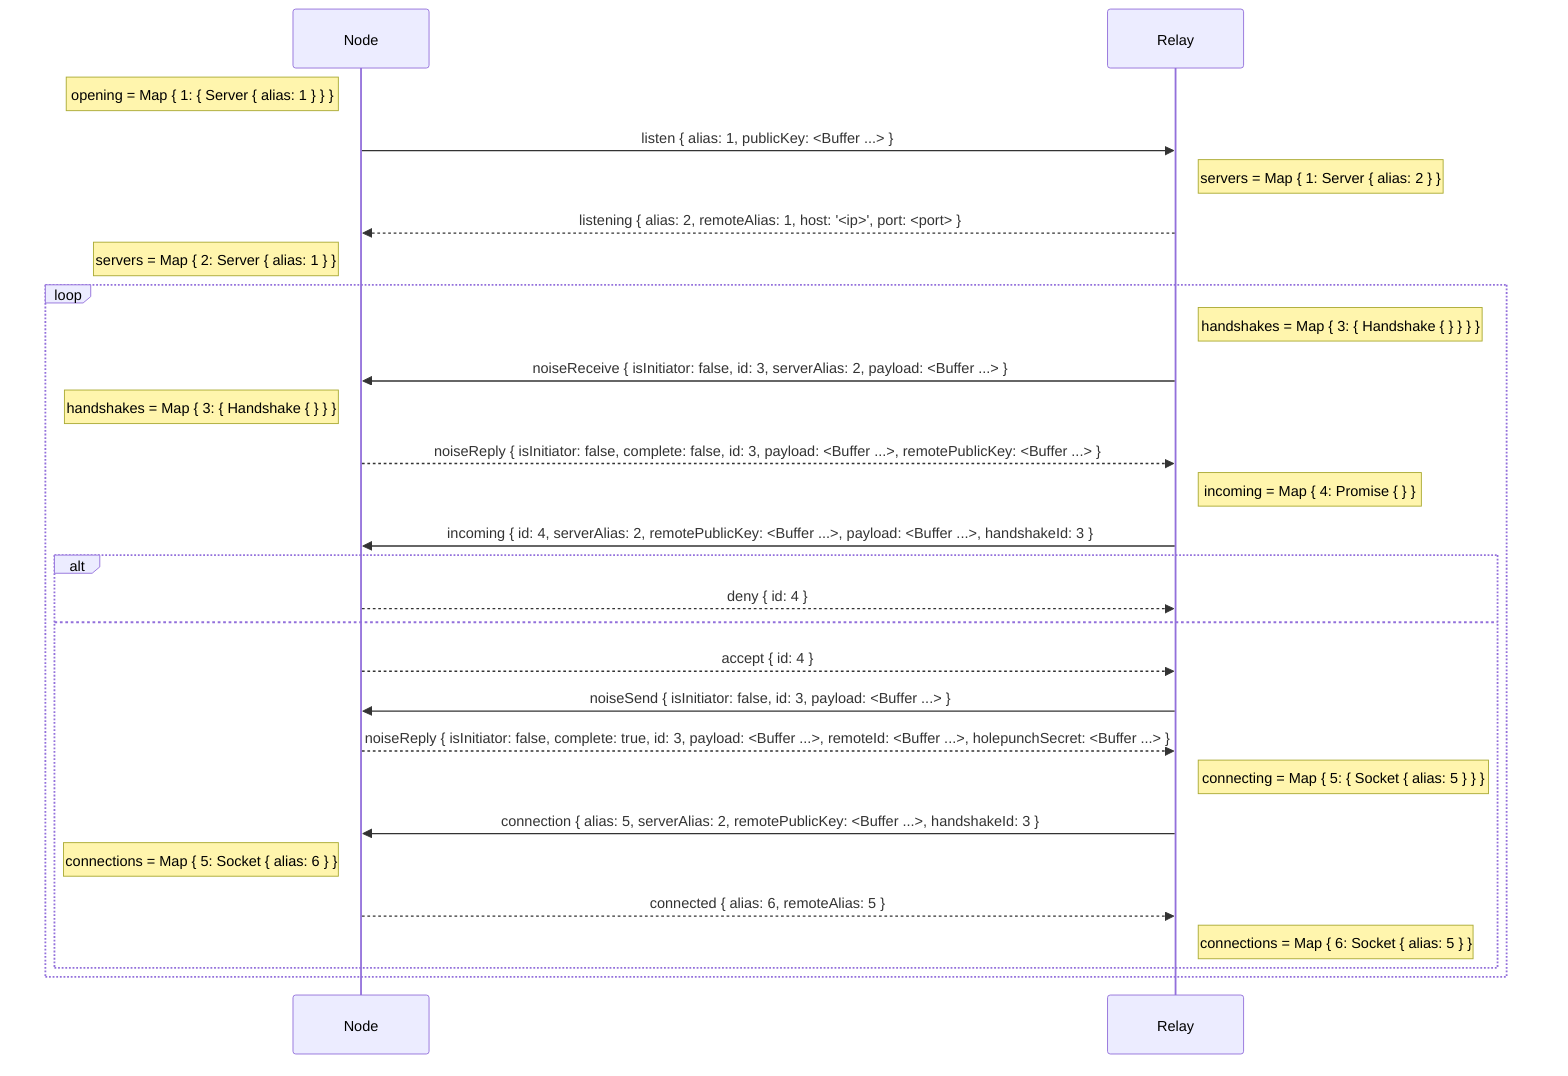 sequenceDiagram
  participant N as Node
  participant R as Relay

  note left of N: opening = Map { 1: { Server { alias: 1 } } }

  N->>R: listen { alias: 1, publicKey: <Buffer ...> }

  note right of R: servers = Map { 1: Server { alias: 2 } }

  R-->>N: listening { alias: 2, remoteAlias: 1, host: '<ip>', port: <port> }

  note left of N: servers = Map { 2: Server { alias: 1 } }

  loop
    note right of R: handshakes = Map { 3: { Handshake { } } } }

    R->>N: noiseReceive { isInitiator: false, id: 3, serverAlias: 2, payload: <Buffer ...> }

    note left of N: handshakes = Map { 3: { Handshake { } } }

    N-->>R: noiseReply { isInitiator: false, complete: false, id: 3, payload: <Buffer ...>, remotePublicKey: <Buffer ...> }

    note right of R: incoming = Map { 4: Promise { } }

    R->>N: incoming { id: 4, serverAlias: 2, remotePublicKey: <Buffer ...>, payload: <Buffer ...>, handshakeId: 3 }

    alt
      N-->>R: deny { id: 4 }
    else
      N-->>R: accept { id: 4 }

      R->>N: noiseSend { isInitiator: false, id: 3, payload: <Buffer ...> }

      N-->>R: noiseReply { isInitiator: false, complete: true, id: 3, payload: <Buffer ...>, remoteId: <Buffer ...>, holepunchSecret: <Buffer ...> }

      note right of R: connecting = Map { 5: { Socket { alias: 5 } } }

      R->>N: connection { alias: 5, serverAlias: 2, remotePublicKey: <Buffer ...>, handshakeId: 3 }

      note left of N: connections = Map { 5: Socket { alias: 6 } }

      N-->>R: connected { alias: 6, remoteAlias: 5 }

      note right of R: connections = Map { 6: Socket { alias: 5 } }
    end
  end